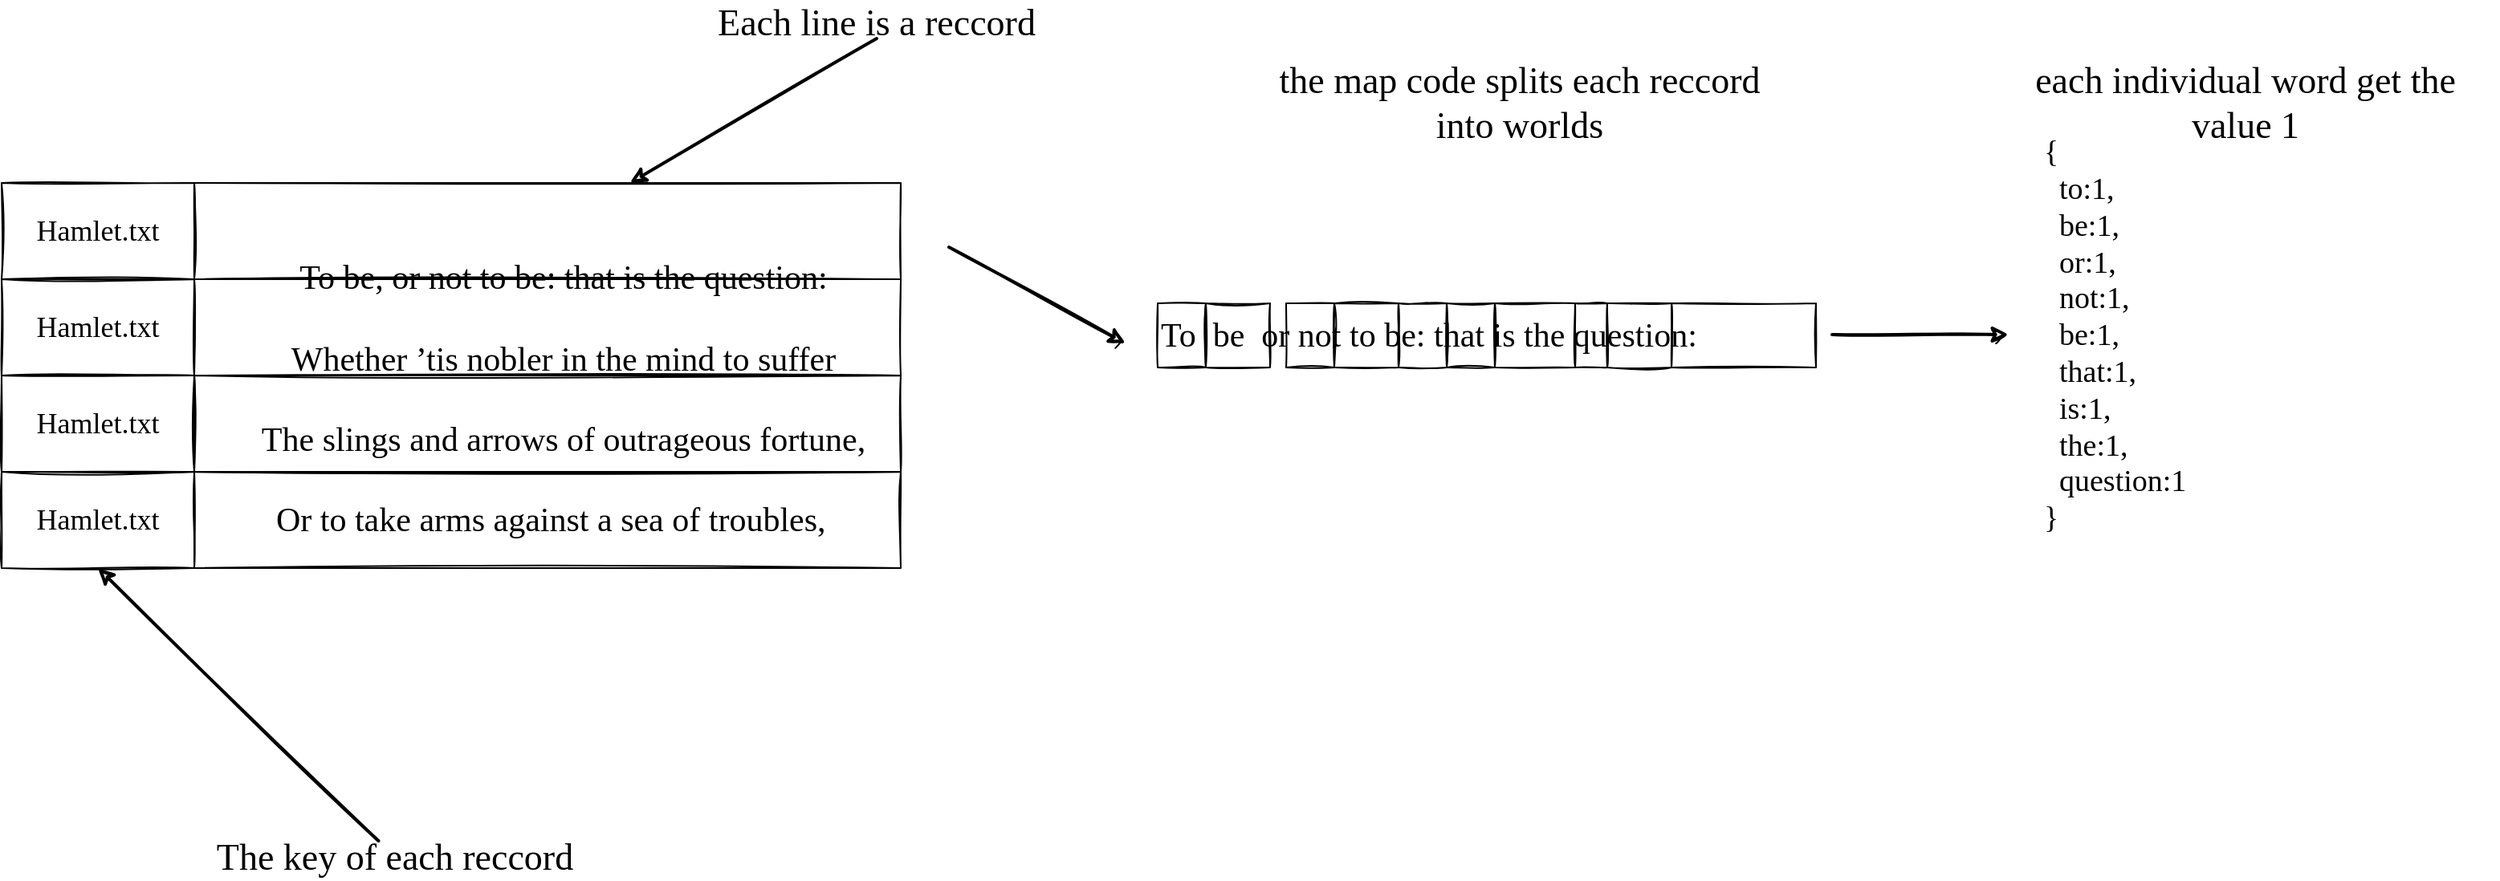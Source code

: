 <mxfile version="13.6.2" type="device"><diagram id="lSmdNQcWD-RabbRQ2oyu" name="Page-1"><mxGraphModel dx="3273" dy="967" grid="1" gridSize="10" guides="1" tooltips="1" connect="1" arrows="1" fold="1" page="1" pageScale="1" pageWidth="1600" pageHeight="900" math="0" shadow="0" extFonts="Architects Daughter^https://fonts.googleapis.com/css?family=Architects+Daughter"><root><mxCell id="0"/><mxCell id="1" parent="0"/><mxCell id="KszeYO24XjOF9w9zAQzg-1" value="&lt;font face=&quot;Architects Daughter&quot; style=&quot;font-size: 21px&quot;&gt;To be, or not to be: that is the question:&#9; &lt;br&gt;&lt;br&gt;Whether ’tis nobler in the mind to suffer&#9; &lt;br&gt;&lt;br&gt;The slings and arrows of outrageous fortune,&lt;br&gt;&lt;br&gt;Or to take arms against a sea of troubles,&amp;nbsp; &amp;nbsp;&lt;/font&gt;" style="text;html=1;strokeColor=none;fillColor=none;align=center;verticalAlign=middle;whiteSpace=wrap;rounded=0;" vertex="1" parent="1"><mxGeometry x="110" y="310" width="440" height="150" as="geometry"/></mxCell><mxCell id="KszeYO24XjOF9w9zAQzg-2" value="" style="rounded=0;whiteSpace=wrap;html=1;sketch=1;fillColor=none;" vertex="1" parent="1"><mxGeometry x="100" y="250" width="440" height="60" as="geometry"/></mxCell><mxCell id="KszeYO24XjOF9w9zAQzg-3" value="" style="rounded=0;whiteSpace=wrap;html=1;sketch=1;fillColor=none;" vertex="1" parent="1"><mxGeometry x="100" y="310" width="440" height="60" as="geometry"/></mxCell><mxCell id="KszeYO24XjOF9w9zAQzg-4" value="" style="rounded=0;whiteSpace=wrap;html=1;sketch=1;fillColor=none;" vertex="1" parent="1"><mxGeometry x="100" y="370" width="440" height="60" as="geometry"/></mxCell><mxCell id="KszeYO24XjOF9w9zAQzg-5" value="" style="rounded=0;whiteSpace=wrap;html=1;sketch=1;fillColor=none;" vertex="1" parent="1"><mxGeometry x="100" y="430" width="440" height="60" as="geometry"/></mxCell><mxCell id="KszeYO24XjOF9w9zAQzg-7" value="&lt;font style=&quot;font-size: 23px&quot; face=&quot;Architects Daughter&quot;&gt;Each line is a reccord&lt;/font&gt;" style="text;html=1;strokeColor=none;fillColor=none;align=center;verticalAlign=middle;whiteSpace=wrap;rounded=0;sketch=1;" vertex="1" parent="1"><mxGeometry x="360" y="140" width="330" height="20" as="geometry"/></mxCell><mxCell id="KszeYO24XjOF9w9zAQzg-9" value="" style="endArrow=classic;html=1;sketch=1;strokeWidth=2;" edge="1" parent="1"><mxGeometry width="50" height="50" relative="1" as="geometry"><mxPoint x="570" y="290" as="sourcePoint"/><mxPoint x="680" y="350" as="targetPoint"/></mxGeometry></mxCell><mxCell id="KszeYO24XjOF9w9zAQzg-10" value="&lt;span style=&quot;font-style: normal ; font-weight: 400 ; letter-spacing: normal ; text-indent: 0px ; text-transform: none ; word-spacing: 0px ; font-family: &amp;#34;architects daughter&amp;#34; ; font-size: 21px ; display: inline ; float: none&quot;&gt;To&amp;nbsp; be&amp;nbsp; or not to be: that is the question:&#9;&lt;/span&gt;" style="text;html=1;strokeColor=none;align=left;verticalAlign=middle;whiteSpace=wrap;rounded=0;sketch=0;shadow=0;labelBackgroundColor=none;" vertex="1" parent="1"><mxGeometry x="700" y="320" width="450" height="50" as="geometry"/></mxCell><mxCell id="KszeYO24XjOF9w9zAQzg-11" value="&lt;font face=&quot;Architects Daughter&quot; style=&quot;font-size: 23px&quot;&gt;the map code splits each reccord into worlds&lt;/font&gt;" style="text;html=1;strokeColor=none;fillColor=none;align=center;verticalAlign=middle;whiteSpace=wrap;rounded=0;sketch=1;" vertex="1" parent="1"><mxGeometry x="767.5" y="190" width="315" height="20" as="geometry"/></mxCell><mxCell id="KszeYO24XjOF9w9zAQzg-12" value="" style="rounded=0;whiteSpace=wrap;html=1;sketch=1;fillColor=none;" vertex="1" parent="1"><mxGeometry x="700" y="325" width="30" height="40" as="geometry"/></mxCell><mxCell id="KszeYO24XjOF9w9zAQzg-14" value="" style="rounded=0;whiteSpace=wrap;html=1;sketch=1;fillColor=none;" vertex="1" parent="1"><mxGeometry x="730" y="325" width="40" height="40" as="geometry"/></mxCell><mxCell id="KszeYO24XjOF9w9zAQzg-16" value="" style="rounded=0;whiteSpace=wrap;html=1;sketch=1;fillColor=none;" vertex="1" parent="1"><mxGeometry x="780" y="325" width="30" height="40" as="geometry"/></mxCell><mxCell id="KszeYO24XjOF9w9zAQzg-17" value="" style="rounded=0;whiteSpace=wrap;html=1;sketch=1;fillColor=none;" vertex="1" parent="1"><mxGeometry x="810" y="325" width="40" height="40" as="geometry"/></mxCell><mxCell id="KszeYO24XjOF9w9zAQzg-18" value="" style="rounded=0;whiteSpace=wrap;html=1;sketch=1;fillColor=none;" vertex="1" parent="1"><mxGeometry x="850" y="325" width="30" height="40" as="geometry"/></mxCell><mxCell id="KszeYO24XjOF9w9zAQzg-19" value="" style="rounded=0;whiteSpace=wrap;html=1;sketch=1;fillColor=none;" vertex="1" parent="1"><mxGeometry x="880" y="325" width="30" height="40" as="geometry"/></mxCell><mxCell id="KszeYO24XjOF9w9zAQzg-20" value="" style="rounded=0;whiteSpace=wrap;html=1;sketch=1;fillColor=none;" vertex="1" parent="1"><mxGeometry x="910" y="325" width="50" height="40" as="geometry"/></mxCell><mxCell id="KszeYO24XjOF9w9zAQzg-21" value="" style="rounded=0;whiteSpace=wrap;html=1;sketch=1;fillColor=none;" vertex="1" parent="1"><mxGeometry x="960" y="325" width="20" height="40" as="geometry"/></mxCell><mxCell id="KszeYO24XjOF9w9zAQzg-22" value="" style="rounded=0;whiteSpace=wrap;html=1;sketch=1;fillColor=none;" vertex="1" parent="1"><mxGeometry x="980" y="325" width="40" height="40" as="geometry"/></mxCell><mxCell id="KszeYO24XjOF9w9zAQzg-23" value="" style="rounded=0;whiteSpace=wrap;html=1;sketch=1;fillColor=none;" vertex="1" parent="1"><mxGeometry x="1020" y="325" width="90" height="40" as="geometry"/></mxCell><mxCell id="KszeYO24XjOF9w9zAQzg-24" value="" style="endArrow=classic;html=1;sketch=1;strokeWidth=2;" edge="1" parent="1"><mxGeometry width="50" height="50" relative="1" as="geometry"><mxPoint x="1120" y="344.5" as="sourcePoint"/><mxPoint x="1230" y="344.5" as="targetPoint"/></mxGeometry></mxCell><mxCell id="KszeYO24XjOF9w9zAQzg-25" value="&lt;font face=&quot;Architects Daughter&quot; style=&quot;font-size: 23px&quot;&gt;each individual word get the value 1&lt;/font&gt;" style="text;html=1;strokeColor=none;fillColor=none;align=center;verticalAlign=middle;whiteSpace=wrap;rounded=0;sketch=1;" vertex="1" parent="1"><mxGeometry x="1220" y="190" width="315" height="20" as="geometry"/></mxCell><mxCell id="KszeYO24XjOF9w9zAQzg-26" value="&lt;font face=&quot;Architects Daughter&quot; style=&quot;font-size: 19px&quot;&gt;{&lt;br&gt;&amp;nbsp; to:1,&lt;br&gt;&amp;nbsp; be:1,&lt;br&gt;&amp;nbsp; or:1,&lt;br&gt;&amp;nbsp; not:1,&lt;br&gt;&amp;nbsp; be:1,&lt;br&gt;&amp;nbsp; that:1,&lt;br&gt;&amp;nbsp; is:1,&lt;br&gt;&amp;nbsp; the:1,&lt;br&gt;&lt;/font&gt;&lt;div style=&quot;font-size: 19px&quot;&gt;&lt;font face=&quot;Architects Daughter&quot; style=&quot;font-size: 19px&quot;&gt;&amp;nbsp; question:1&lt;/font&gt;&lt;/div&gt;&lt;div style=&quot;font-size: 19px&quot;&gt;&lt;font face=&quot;Architects Daughter&quot; style=&quot;font-size: 19px&quot;&gt;}&lt;/font&gt;&lt;/div&gt;" style="text;html=1;strokeColor=none;fillColor=none;align=left;verticalAlign=middle;whiteSpace=wrap;rounded=0;shadow=0;labelBackgroundColor=none;sketch=0;fontColor=#000000;" vertex="1" parent="1"><mxGeometry x="1250" y="235" width="140" height="220" as="geometry"/></mxCell><mxCell id="KszeYO24XjOF9w9zAQzg-27" value="&lt;font face=&quot;Architects Daughter&quot; style=&quot;font-size: 18px&quot;&gt;Hamlet.txt&lt;/font&gt;" style="rounded=0;whiteSpace=wrap;html=1;shadow=0;labelBackgroundColor=none;sketch=1;fillColor=none;fontColor=#000000;" vertex="1" parent="1"><mxGeometry x="-20" y="250" width="120" height="60" as="geometry"/></mxCell><mxCell id="KszeYO24XjOF9w9zAQzg-28" value="&lt;font face=&quot;Architects Daughter&quot; style=&quot;font-size: 18px&quot;&gt;Hamlet.txt&lt;/font&gt;" style="rounded=0;whiteSpace=wrap;html=1;shadow=0;labelBackgroundColor=none;sketch=1;fillColor=none;fontColor=#000000;" vertex="1" parent="1"><mxGeometry x="-20" y="310" width="120" height="60" as="geometry"/></mxCell><mxCell id="KszeYO24XjOF9w9zAQzg-29" value="&lt;font face=&quot;Architects Daughter&quot; style=&quot;font-size: 18px&quot;&gt;Hamlet.txt&lt;/font&gt;" style="rounded=0;whiteSpace=wrap;html=1;shadow=0;labelBackgroundColor=none;sketch=1;fillColor=none;fontColor=#000000;" vertex="1" parent="1"><mxGeometry x="-20" y="370" width="120" height="60" as="geometry"/></mxCell><mxCell id="KszeYO24XjOF9w9zAQzg-30" value="&lt;font face=&quot;Architects Daughter&quot; style=&quot;font-size: 18px&quot;&gt;Hamlet.txt&lt;/font&gt;" style="rounded=0;whiteSpace=wrap;html=1;shadow=0;labelBackgroundColor=none;sketch=1;fillColor=none;fontColor=#000000;" vertex="1" parent="1"><mxGeometry x="-20" y="430" width="120" height="60" as="geometry"/></mxCell><mxCell id="KszeYO24XjOF9w9zAQzg-32" value="" style="endArrow=classic;html=1;strokeWidth=2;fontColor=#000000;exitX=0.5;exitY=1;exitDx=0;exitDy=0;sketch=1;" edge="1" parent="1" source="KszeYO24XjOF9w9zAQzg-7" target="KszeYO24XjOF9w9zAQzg-2"><mxGeometry width="50" height="50" relative="1" as="geometry"><mxPoint x="610" y="240" as="sourcePoint"/><mxPoint x="660" y="190" as="targetPoint"/></mxGeometry></mxCell><mxCell id="KszeYO24XjOF9w9zAQzg-33" value="&lt;font style=&quot;font-size: 23px&quot; face=&quot;Architects Daughter&quot;&gt;The key of each reccord&lt;/font&gt;" style="text;html=1;strokeColor=none;fillColor=none;align=center;verticalAlign=middle;whiteSpace=wrap;rounded=0;sketch=1;" vertex="1" parent="1"><mxGeometry x="60" y="660" width="330" height="20" as="geometry"/></mxCell><mxCell id="KszeYO24XjOF9w9zAQzg-34" value="" style="endArrow=classic;html=1;strokeWidth=2;fontColor=#000000;sketch=1;entryX=0.5;entryY=1;entryDx=0;entryDy=0;" edge="1" parent="1" source="KszeYO24XjOF9w9zAQzg-33" target="KszeYO24XjOF9w9zAQzg-30"><mxGeometry width="50" height="50" relative="1" as="geometry"><mxPoint x="535" y="170" as="sourcePoint"/><mxPoint x="381.25" y="260" as="targetPoint"/></mxGeometry></mxCell></root></mxGraphModel></diagram></mxfile>